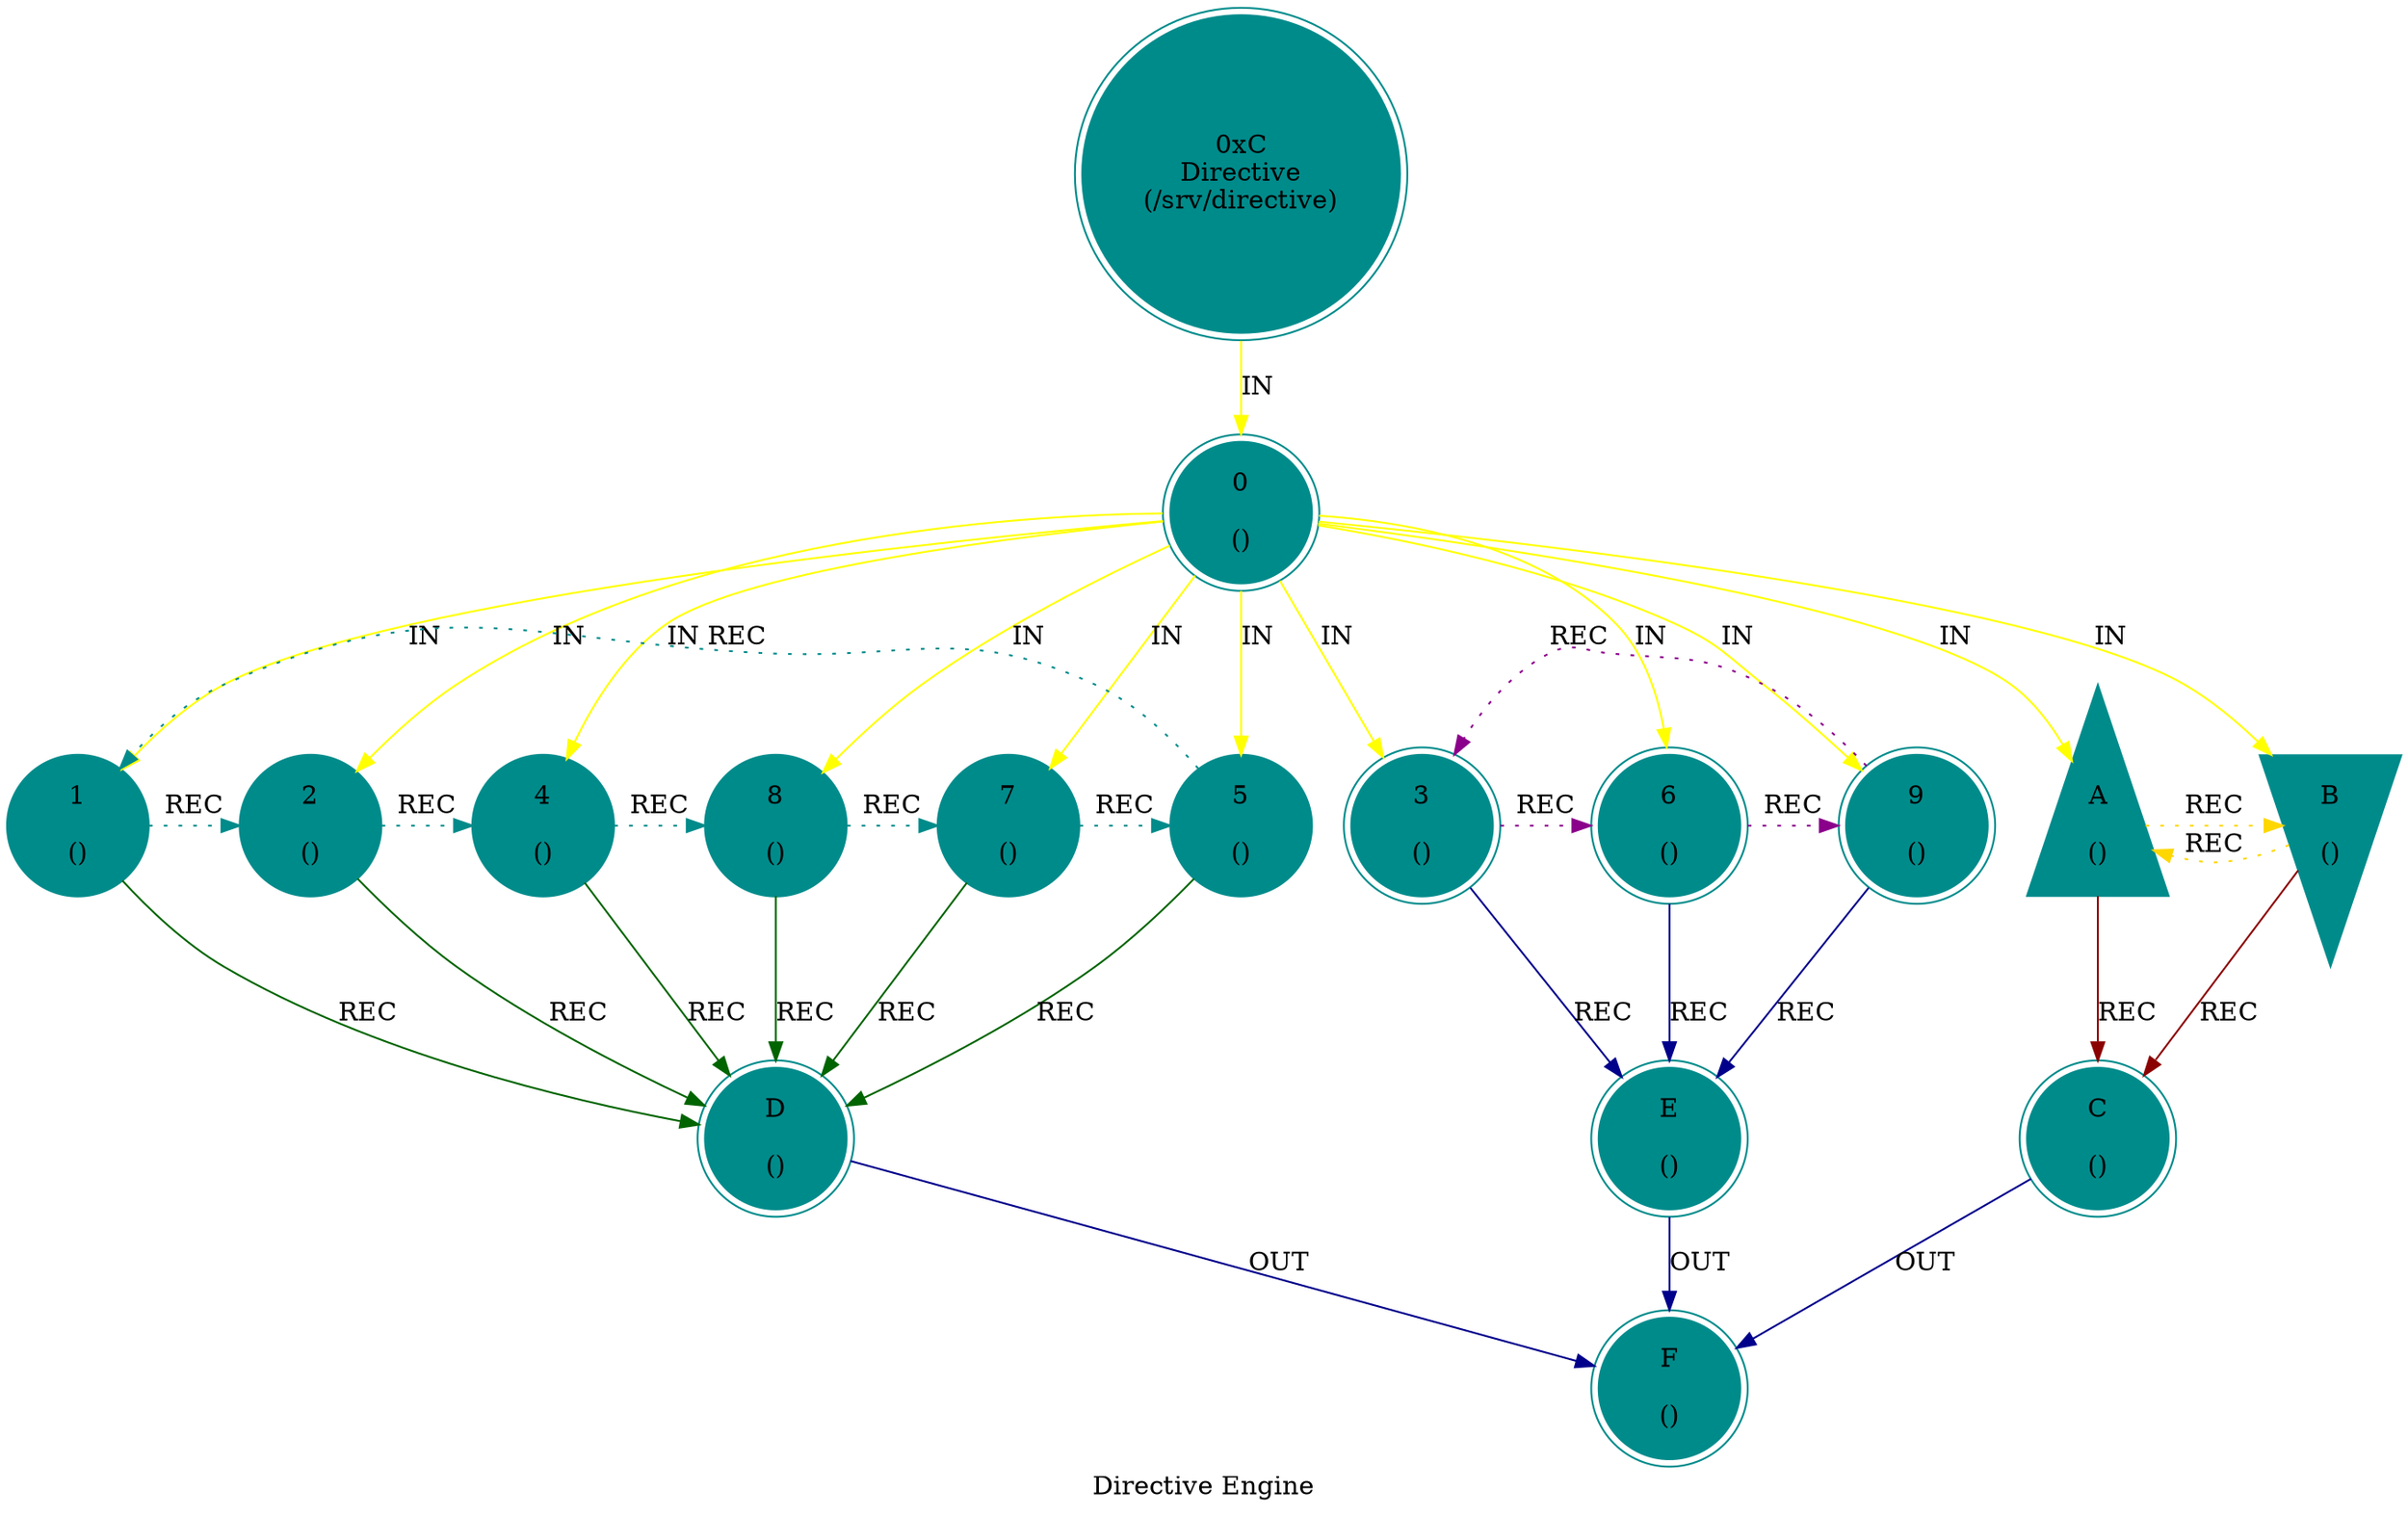 digraph G {
    label = "Directive Engine";
    style = filled;
    color = red;
    comment = "";
    node [shape = circle; style = filled; color = darkcyan;];
    
    spark_c_mythos_t [label = "0xC\nDirective\n(/srv/directive)";shape = doublecircle;];
    
    // The Sacred 3-6-9 (Boundary of Perception).
    // "If you knew the magnificence of 3, 6, and 9, you would have a key to the universe." — Tesla.
    // The 1-2-4-8-7-5 Vortex (Boundary of Comprehension).
    spark_0_directive_t [label = "0\n\n()";shape = doublecircle;comment = "";];
    spark_1_directive_t [label = "1\n\n()";shape = circle;comment = "";];
    spark_2_directive_t [label = "2\n\n()";shape = circle;comment = "";];
    spark_4_directive_t [label = "4\n\n()";shape = circle;comment = "";];
    spark_8_directive_t [label = "8\n\n()";shape = circle;comment = "";];
    spark_7_directive_t [label = "7\n\n()";shape = circle;comment = "";];
    spark_5_directive_t [label = "5\n\n()";shape = circle;comment = "";];
    spark_3_directive_t [label = "3\n\n()";shape = doublecircle;comment = "";];
    spark_6_directive_t [label = "6\n\n()";shape = doublecircle;comment = "";];
    spark_9_directive_t [label = "9\n\n()";shape = doublecircle;comment = "";];
    spark_a_directive_t [label = "A\n\n()";shape = triangle;comment = "";];
    spark_b_directive_t [label = "B\n\n()";shape = invtriangle;comment = "";];
    spark_c_directive_t [label = "C\n\n()";shape = doublecircle;comment = "";];
    spark_d_directive_t [label = "D\n\n()";shape = doublecircle;comment = "";];
    spark_e_directive_t [label = "E\n\n()";shape = doublecircle;comment = "";];
    spark_f_directive_t [label = "F\n\n()";shape = doublecircle;comment = "";];
    
    // IN = Input
    // OUT = Output
    // REC = Recursion
    spark_c_mythos_t -> spark_0_directive_t -> {spark_a_directive_t spark_b_directive_t spark_1_directive_t spark_2_directive_t spark_3_directive_t spark_4_directive_t spark_5_directive_t spark_6_directive_t spark_7_directive_t spark_8_directive_t spark_9_directive_t} [label = "IN"; color = yellow; comment = "";];
    
    {spark_a_directive_t spark_b_directive_t} -> spark_c_directive_t [label = "REC"; color = darkred; comment = "";];
    {spark_1_directive_t spark_2_directive_t spark_4_directive_t spark_8_directive_t spark_7_directive_t spark_5_directive_t} -> spark_d_directive_t [label = "REC"; color = darkgreen; comment = "";];
    {spark_3_directive_t spark_6_directive_t spark_9_directive_t} -> spark_e_directive_t [label = "REC"; color = darkblue; comment = "";];
    
    spark_1_directive_t -> spark_2_directive_t -> spark_4_directive_t -> spark_8_directive_t -> spark_7_directive_t -> spark_5_directive_t -> spark_1_directive_t [label = "REC"; color = darkcyan; comment = ""; style = dotted; constraint = false;];
    spark_3_directive_t -> spark_6_directive_t -> spark_9_directive_t -> spark_3_directive_t [label = "REC"; color = darkmagenta; comment = ""; style = dotted; constraint = false;];
    spark_a_directive_t -> spark_b_directive_t -> spark_a_directive_t [label = "REC"; color = gold; comment = ""; style = dotted; constraint = false;];
    
    {spark_c_directive_t spark_d_directive_t spark_e_directive_t} -> spark_f_directive_t [label = "OUT"; color = darkblue; comment = "";];
}